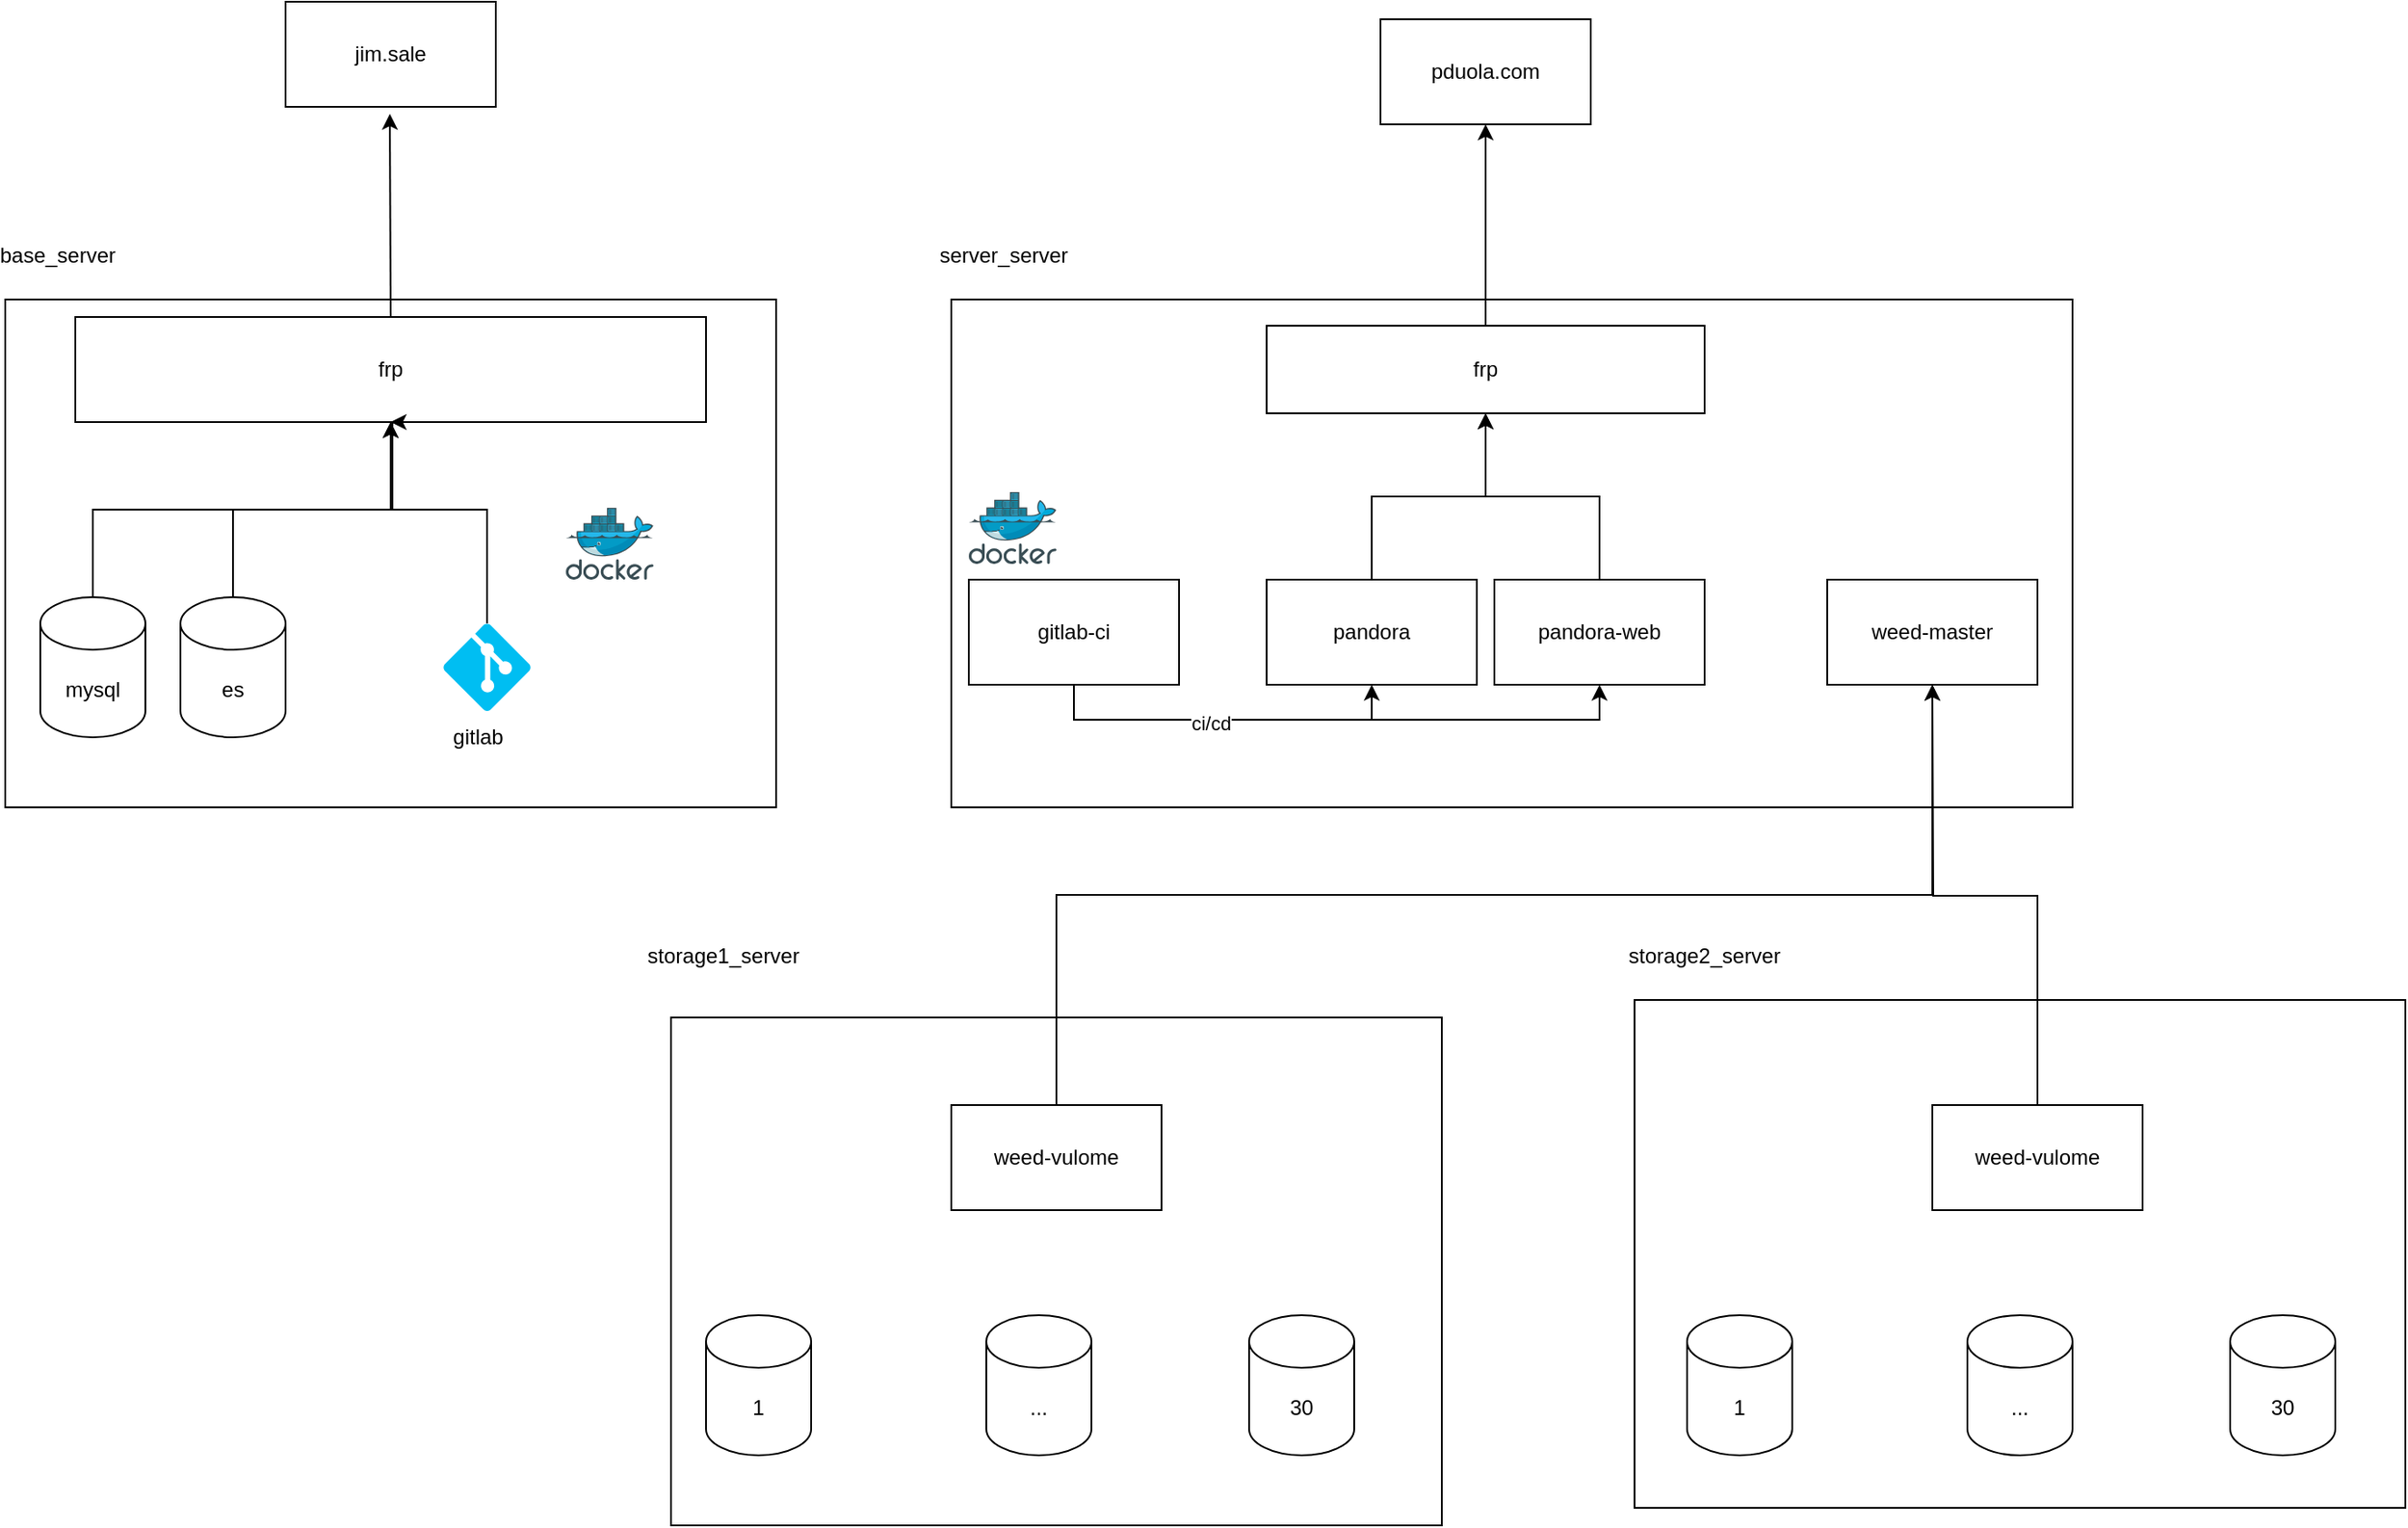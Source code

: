<mxfile version="22.1.11" type="github">
  <diagram name="第 1 页" id="tXnK3VPokYklSELAGCpk">
    <mxGraphModel dx="1912" dy="905" grid="1" gridSize="10" guides="1" tooltips="1" connect="1" arrows="1" fold="1" page="1" pageScale="1" pageWidth="827" pageHeight="1169" math="0" shadow="0">
      <root>
        <mxCell id="0" />
        <mxCell id="1" parent="0" />
        <mxCell id="cooiixOqJ7cHR2co_wxt-1" value="" style="rounded=0;whiteSpace=wrap;html=1;" vertex="1" parent="1">
          <mxGeometry x="110" y="200" width="440" height="290" as="geometry" />
        </mxCell>
        <mxCell id="cooiixOqJ7cHR2co_wxt-8" style="edgeStyle=orthogonalEdgeStyle;rounded=0;orthogonalLoop=1;jettySize=auto;html=1;exitX=0.5;exitY=0;exitDx=0;exitDy=0;exitPerimeter=0;" edge="1" parent="1" source="cooiixOqJ7cHR2co_wxt-2" target="cooiixOqJ7cHR2co_wxt-7">
          <mxGeometry relative="1" as="geometry" />
        </mxCell>
        <mxCell id="cooiixOqJ7cHR2co_wxt-2" value="mysql" style="shape=cylinder3;whiteSpace=wrap;html=1;boundedLbl=1;backgroundOutline=1;size=15;" vertex="1" parent="1">
          <mxGeometry x="130" y="370" width="60" height="80" as="geometry" />
        </mxCell>
        <mxCell id="cooiixOqJ7cHR2co_wxt-9" style="edgeStyle=orthogonalEdgeStyle;rounded=0;orthogonalLoop=1;jettySize=auto;html=1;exitX=0.5;exitY=0;exitDx=0;exitDy=0;exitPerimeter=0;entryX=0.5;entryY=1;entryDx=0;entryDy=0;" edge="1" parent="1" source="cooiixOqJ7cHR2co_wxt-4" target="cooiixOqJ7cHR2co_wxt-7">
          <mxGeometry relative="1" as="geometry" />
        </mxCell>
        <mxCell id="cooiixOqJ7cHR2co_wxt-4" value="es" style="shape=cylinder3;whiteSpace=wrap;html=1;boundedLbl=1;backgroundOutline=1;size=15;" vertex="1" parent="1">
          <mxGeometry x="210" y="370" width="60" height="80" as="geometry" />
        </mxCell>
        <mxCell id="cooiixOqJ7cHR2co_wxt-5" value="base_server" style="text;html=1;strokeColor=none;fillColor=none;align=center;verticalAlign=middle;whiteSpace=wrap;rounded=0;" vertex="1" parent="1">
          <mxGeometry x="110" y="160" width="60" height="30" as="geometry" />
        </mxCell>
        <mxCell id="cooiixOqJ7cHR2co_wxt-10" style="edgeStyle=orthogonalEdgeStyle;rounded=0;orthogonalLoop=1;jettySize=auto;html=1;exitX=0.5;exitY=0;exitDx=0;exitDy=0;entryX=0.224;entryY=1.08;entryDx=0;entryDy=0;entryPerimeter=0;" edge="1" parent="1" source="cooiixOqJ7cHR2co_wxt-7">
          <mxGeometry relative="1" as="geometry">
            <mxPoint x="329.52" y="94" as="targetPoint" />
          </mxGeometry>
        </mxCell>
        <mxCell id="cooiixOqJ7cHR2co_wxt-7" value="frp" style="rounded=0;whiteSpace=wrap;html=1;" vertex="1" parent="1">
          <mxGeometry x="150" y="210" width="360" height="60" as="geometry" />
        </mxCell>
        <mxCell id="cooiixOqJ7cHR2co_wxt-11" value="" style="rounded=0;whiteSpace=wrap;html=1;" vertex="1" parent="1">
          <mxGeometry x="650" y="200" width="640" height="290" as="geometry" />
        </mxCell>
        <mxCell id="cooiixOqJ7cHR2co_wxt-16" value="frp" style="rounded=0;whiteSpace=wrap;html=1;" vertex="1" parent="1">
          <mxGeometry x="830" y="215" width="250" height="50" as="geometry" />
        </mxCell>
        <mxCell id="cooiixOqJ7cHR2co_wxt-18" style="edgeStyle=orthogonalEdgeStyle;rounded=0;orthogonalLoop=1;jettySize=auto;html=1;exitX=0.5;exitY=0;exitDx=0;exitDy=0;exitPerimeter=0;" edge="1" parent="1" source="cooiixOqJ7cHR2co_wxt-17">
          <mxGeometry relative="1" as="geometry">
            <mxPoint x="330" y="270" as="targetPoint" />
            <Array as="points">
              <mxPoint x="385" y="320" />
              <mxPoint x="331" y="320" />
            </Array>
          </mxGeometry>
        </mxCell>
        <mxCell id="cooiixOqJ7cHR2co_wxt-17" value="" style="verticalLabelPosition=bottom;html=1;verticalAlign=top;align=center;strokeColor=none;fillColor=#00BEF2;shape=mxgraph.azure.git_repository;" vertex="1" parent="1">
          <mxGeometry x="360" y="385" width="50" height="50" as="geometry" />
        </mxCell>
        <mxCell id="cooiixOqJ7cHR2co_wxt-19" style="edgeStyle=orthogonalEdgeStyle;rounded=0;orthogonalLoop=1;jettySize=auto;html=1;exitX=0.5;exitY=0;exitDx=0;exitDy=0;" edge="1" parent="1" source="cooiixOqJ7cHR2co_wxt-16">
          <mxGeometry relative="1" as="geometry">
            <mxPoint x="955" y="100" as="targetPoint" />
          </mxGeometry>
        </mxCell>
        <mxCell id="cooiixOqJ7cHR2co_wxt-34" style="edgeStyle=orthogonalEdgeStyle;rounded=0;orthogonalLoop=1;jettySize=auto;html=1;exitX=0.5;exitY=0;exitDx=0;exitDy=0;entryX=0.5;entryY=1;entryDx=0;entryDy=0;" edge="1" parent="1" source="cooiixOqJ7cHR2co_wxt-20" target="cooiixOqJ7cHR2co_wxt-16">
          <mxGeometry relative="1" as="geometry" />
        </mxCell>
        <mxCell id="cooiixOqJ7cHR2co_wxt-20" value="pandora" style="rounded=0;whiteSpace=wrap;html=1;" vertex="1" parent="1">
          <mxGeometry x="830" y="360" width="120" height="60" as="geometry" />
        </mxCell>
        <mxCell id="cooiixOqJ7cHR2co_wxt-35" style="edgeStyle=orthogonalEdgeStyle;rounded=0;orthogonalLoop=1;jettySize=auto;html=1;exitX=0.5;exitY=0;exitDx=0;exitDy=0;entryX=0.5;entryY=1;entryDx=0;entryDy=0;" edge="1" parent="1" source="cooiixOqJ7cHR2co_wxt-21" target="cooiixOqJ7cHR2co_wxt-16">
          <mxGeometry relative="1" as="geometry" />
        </mxCell>
        <mxCell id="cooiixOqJ7cHR2co_wxt-21" value="pandora-web" style="rounded=0;whiteSpace=wrap;html=1;" vertex="1" parent="1">
          <mxGeometry x="960" y="360" width="120" height="60" as="geometry" />
        </mxCell>
        <mxCell id="cooiixOqJ7cHR2co_wxt-24" value="server_server" style="text;html=1;strokeColor=none;fillColor=none;align=center;verticalAlign=middle;whiteSpace=wrap;rounded=0;" vertex="1" parent="1">
          <mxGeometry x="650" y="160" width="60" height="30" as="geometry" />
        </mxCell>
        <mxCell id="cooiixOqJ7cHR2co_wxt-25" value="" style="image;sketch=0;aspect=fixed;html=1;points=[];align=center;fontSize=12;image=img/lib/mscae/Docker.svg;" vertex="1" parent="1">
          <mxGeometry x="660" y="310" width="50" height="41" as="geometry" />
        </mxCell>
        <mxCell id="cooiixOqJ7cHR2co_wxt-26" value="" style="image;sketch=0;aspect=fixed;html=1;points=[];align=center;fontSize=12;image=img/lib/mscae/Docker.svg;" vertex="1" parent="1">
          <mxGeometry x="430" y="319" width="50" height="41" as="geometry" />
        </mxCell>
        <mxCell id="cooiixOqJ7cHR2co_wxt-29" style="edgeStyle=orthogonalEdgeStyle;rounded=0;orthogonalLoop=1;jettySize=auto;html=1;exitX=0.5;exitY=1;exitDx=0;exitDy=0;entryX=0.5;entryY=1;entryDx=0;entryDy=0;" edge="1" parent="1" source="cooiixOqJ7cHR2co_wxt-27" target="cooiixOqJ7cHR2co_wxt-20">
          <mxGeometry relative="1" as="geometry" />
        </mxCell>
        <mxCell id="cooiixOqJ7cHR2co_wxt-30" style="edgeStyle=orthogonalEdgeStyle;rounded=0;orthogonalLoop=1;jettySize=auto;html=1;exitX=0.5;exitY=1;exitDx=0;exitDy=0;entryX=0.5;entryY=1;entryDx=0;entryDy=0;" edge="1" parent="1" source="cooiixOqJ7cHR2co_wxt-27" target="cooiixOqJ7cHR2co_wxt-21">
          <mxGeometry relative="1" as="geometry" />
        </mxCell>
        <mxCell id="cooiixOqJ7cHR2co_wxt-31" value="ci/cd" style="edgeLabel;html=1;align=center;verticalAlign=middle;resizable=0;points=[];" vertex="1" connectable="0" parent="cooiixOqJ7cHR2co_wxt-30">
          <mxGeometry x="-0.423" y="-2" relative="1" as="geometry">
            <mxPoint as="offset" />
          </mxGeometry>
        </mxCell>
        <mxCell id="cooiixOqJ7cHR2co_wxt-27" value="gitlab-ci" style="rounded=0;whiteSpace=wrap;html=1;" vertex="1" parent="1">
          <mxGeometry x="660" y="360" width="120" height="60" as="geometry" />
        </mxCell>
        <mxCell id="cooiixOqJ7cHR2co_wxt-36" value="gitlab" style="text;html=1;strokeColor=none;fillColor=none;align=center;verticalAlign=middle;whiteSpace=wrap;rounded=0;" vertex="1" parent="1">
          <mxGeometry x="350" y="435" width="60" height="30" as="geometry" />
        </mxCell>
        <mxCell id="cooiixOqJ7cHR2co_wxt-37" value="jim.sale" style="rounded=0;whiteSpace=wrap;html=1;" vertex="1" parent="1">
          <mxGeometry x="270" y="30" width="120" height="60" as="geometry" />
        </mxCell>
        <mxCell id="cooiixOqJ7cHR2co_wxt-38" value="pduola.com" style="rounded=0;whiteSpace=wrap;html=1;" vertex="1" parent="1">
          <mxGeometry x="895" y="40" width="120" height="60" as="geometry" />
        </mxCell>
        <mxCell id="cooiixOqJ7cHR2co_wxt-39" value="" style="rounded=0;whiteSpace=wrap;html=1;" vertex="1" parent="1">
          <mxGeometry x="490" y="610" width="440" height="290" as="geometry" />
        </mxCell>
        <mxCell id="cooiixOqJ7cHR2co_wxt-41" value="1" style="shape=cylinder3;whiteSpace=wrap;html=1;boundedLbl=1;backgroundOutline=1;size=15;" vertex="1" parent="1">
          <mxGeometry x="510" y="780" width="60" height="80" as="geometry" />
        </mxCell>
        <mxCell id="cooiixOqJ7cHR2co_wxt-43" value="30" style="shape=cylinder3;whiteSpace=wrap;html=1;boundedLbl=1;backgroundOutline=1;size=15;" vertex="1" parent="1">
          <mxGeometry x="820" y="780" width="60" height="80" as="geometry" />
        </mxCell>
        <mxCell id="cooiixOqJ7cHR2co_wxt-49" value="weed-master" style="rounded=0;whiteSpace=wrap;html=1;" vertex="1" parent="1">
          <mxGeometry x="1150" y="360" width="120" height="60" as="geometry" />
        </mxCell>
        <mxCell id="cooiixOqJ7cHR2co_wxt-50" value="..." style="shape=cylinder3;whiteSpace=wrap;html=1;boundedLbl=1;backgroundOutline=1;size=15;" vertex="1" parent="1">
          <mxGeometry x="670" y="780" width="60" height="80" as="geometry" />
        </mxCell>
        <mxCell id="cooiixOqJ7cHR2co_wxt-57" style="edgeStyle=orthogonalEdgeStyle;rounded=0;orthogonalLoop=1;jettySize=auto;html=1;exitX=0.5;exitY=0;exitDx=0;exitDy=0;entryX=0.5;entryY=1;entryDx=0;entryDy=0;" edge="1" parent="1" source="cooiixOqJ7cHR2co_wxt-51" target="cooiixOqJ7cHR2co_wxt-49">
          <mxGeometry relative="1" as="geometry" />
        </mxCell>
        <mxCell id="cooiixOqJ7cHR2co_wxt-51" value="weed-vulome" style="rounded=0;whiteSpace=wrap;html=1;" vertex="1" parent="1">
          <mxGeometry x="650" y="660" width="120" height="60" as="geometry" />
        </mxCell>
        <mxCell id="cooiixOqJ7cHR2co_wxt-52" value="" style="rounded=0;whiteSpace=wrap;html=1;" vertex="1" parent="1">
          <mxGeometry x="1040" y="600" width="440" height="290" as="geometry" />
        </mxCell>
        <mxCell id="cooiixOqJ7cHR2co_wxt-53" value="1" style="shape=cylinder3;whiteSpace=wrap;html=1;boundedLbl=1;backgroundOutline=1;size=15;" vertex="1" parent="1">
          <mxGeometry x="1070" y="780" width="60" height="80" as="geometry" />
        </mxCell>
        <mxCell id="cooiixOqJ7cHR2co_wxt-54" value="30" style="shape=cylinder3;whiteSpace=wrap;html=1;boundedLbl=1;backgroundOutline=1;size=15;" vertex="1" parent="1">
          <mxGeometry x="1380" y="780" width="60" height="80" as="geometry" />
        </mxCell>
        <mxCell id="cooiixOqJ7cHR2co_wxt-55" value="..." style="shape=cylinder3;whiteSpace=wrap;html=1;boundedLbl=1;backgroundOutline=1;size=15;" vertex="1" parent="1">
          <mxGeometry x="1230" y="780" width="60" height="80" as="geometry" />
        </mxCell>
        <mxCell id="cooiixOqJ7cHR2co_wxt-58" style="edgeStyle=orthogonalEdgeStyle;rounded=0;orthogonalLoop=1;jettySize=auto;html=1;exitX=0.5;exitY=0;exitDx=0;exitDy=0;" edge="1" parent="1" source="cooiixOqJ7cHR2co_wxt-56">
          <mxGeometry relative="1" as="geometry">
            <mxPoint x="1210" y="420.0" as="targetPoint" />
          </mxGeometry>
        </mxCell>
        <mxCell id="cooiixOqJ7cHR2co_wxt-56" value="weed-vulome" style="rounded=0;whiteSpace=wrap;html=1;" vertex="1" parent="1">
          <mxGeometry x="1210" y="660" width="120" height="60" as="geometry" />
        </mxCell>
        <mxCell id="cooiixOqJ7cHR2co_wxt-59" value="storage1_server" style="text;html=1;strokeColor=none;fillColor=none;align=center;verticalAlign=middle;whiteSpace=wrap;rounded=0;" vertex="1" parent="1">
          <mxGeometry x="490" y="560" width="60" height="30" as="geometry" />
        </mxCell>
        <mxCell id="cooiixOqJ7cHR2co_wxt-60" value="storage2_server" style="text;html=1;strokeColor=none;fillColor=none;align=center;verticalAlign=middle;whiteSpace=wrap;rounded=0;" vertex="1" parent="1">
          <mxGeometry x="1050" y="560" width="60" height="30" as="geometry" />
        </mxCell>
      </root>
    </mxGraphModel>
  </diagram>
</mxfile>
